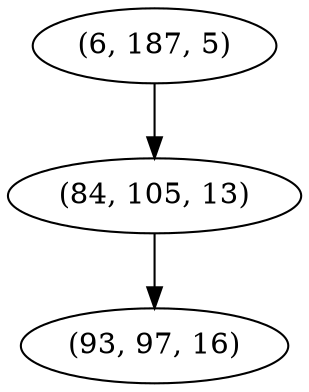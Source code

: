 digraph tree {
    "(6, 187, 5)";
    "(84, 105, 13)";
    "(93, 97, 16)";
    "(6, 187, 5)" -> "(84, 105, 13)";
    "(84, 105, 13)" -> "(93, 97, 16)";
}
